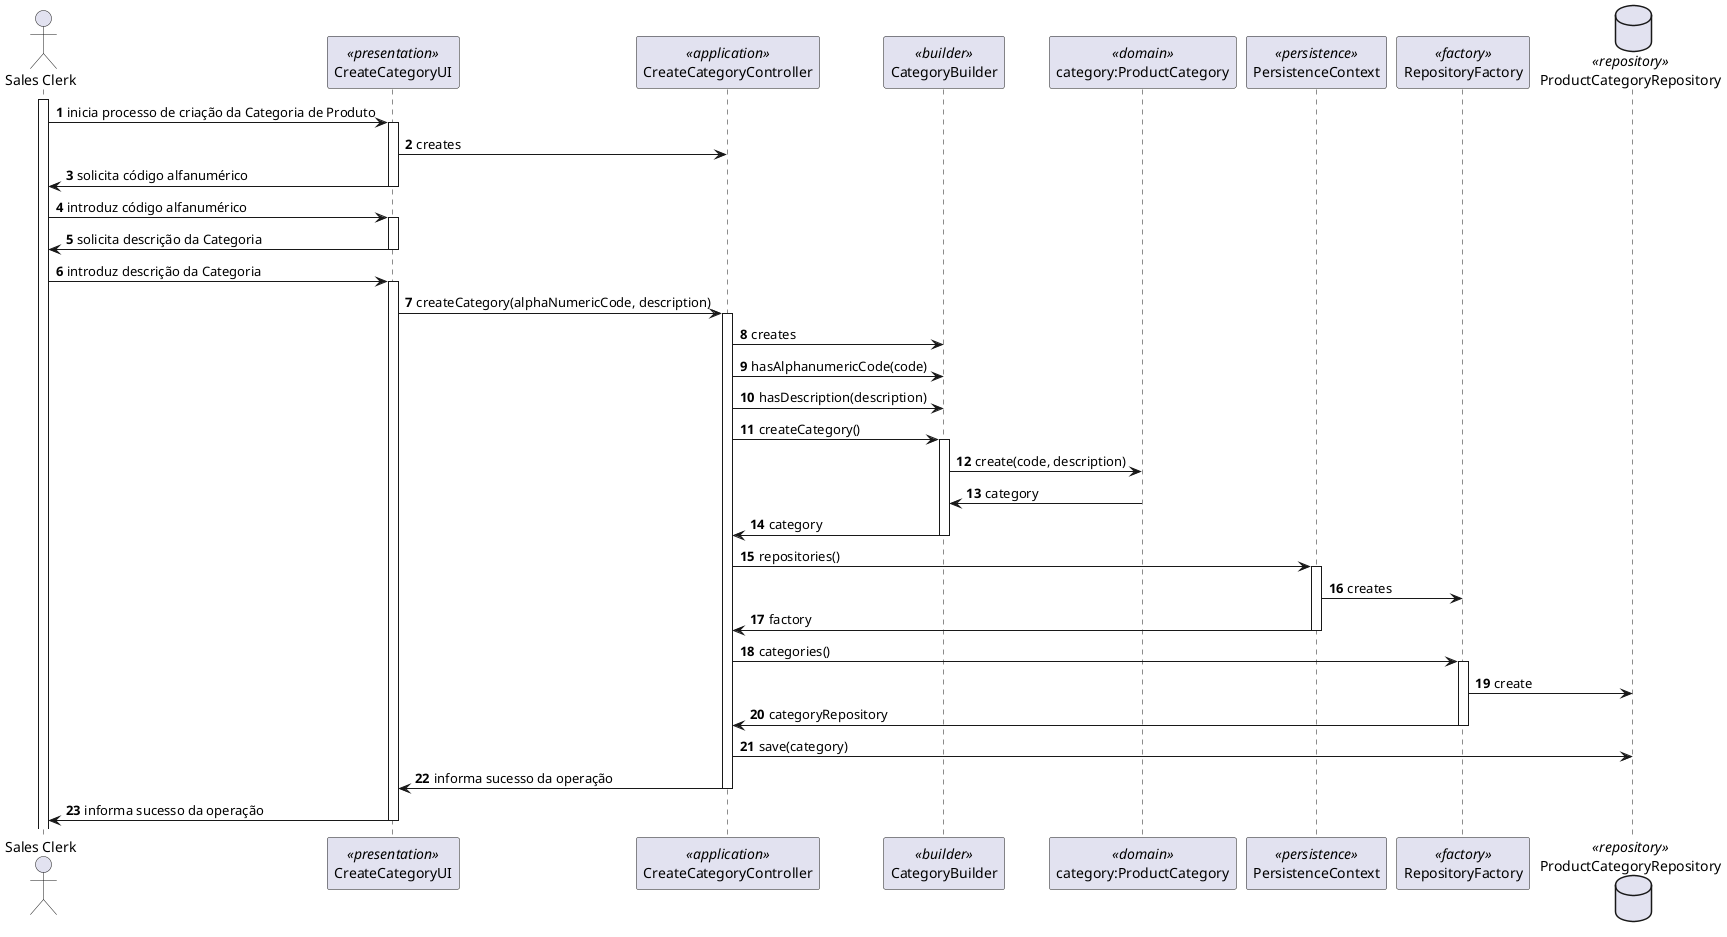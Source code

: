 @startuml
'https://plantuml.com/sequence-diagram

autonumber
actor "Sales Clerk" as SC
participant CreateCategoryUI as UI <<presentation>>
participant CreateCategoryController as Controller <<application>>
participant CategoryBuilder as Builder <<builder>>
participant "category:ProductCategory" as Domain1 <<domain>>
participant PersistenceContext as Persistence <<persistence>>
participant RepositoryFactory as Factory <<factory>>
database ProductCategoryRepository as Repository1 <<repository>>

activate SC
SC -> UI : inicia processo de criação da Categoria de Produto
activate UI
UI -> Controller : creates
UI -> SC : solicita código alfanumérico
deactivate UI

SC -> UI : introduz código alfanumérico
activate UI
UI -> SC : solicita descrição da Categoria
deactivate UI
SC -> UI : introduz descrição da Categoria
activate UI
UI -> Controller : createCategory(alphaNumericCode, description)
activate Controller
Controller -> Builder : creates
Controller -> Builder : hasAlphanumericCode(code)
Controller -> Builder : hasDescription(description)
Controller -> Builder : createCategory()
activate Builder
Builder -> Domain1 : create(code, description)
Domain1 -> Builder : category
Builder -> Controller : category
deactivate Builder
Controller -> Persistence : repositories()
activate Persistence
Persistence -> Factory : creates
Persistence -> Controller : factory
deactivate Persistence
Controller -> Factory : categories()
activate Factory
Factory -> Repository1 : create
Factory -> Controller : categoryRepository
deactivate Factory
Controller -> Repository1 : save(category)
Controller -> UI : informa sucesso da operação
deactivate Controller
UI -> SC : informa sucesso da operação
deactivate UI
@enduml